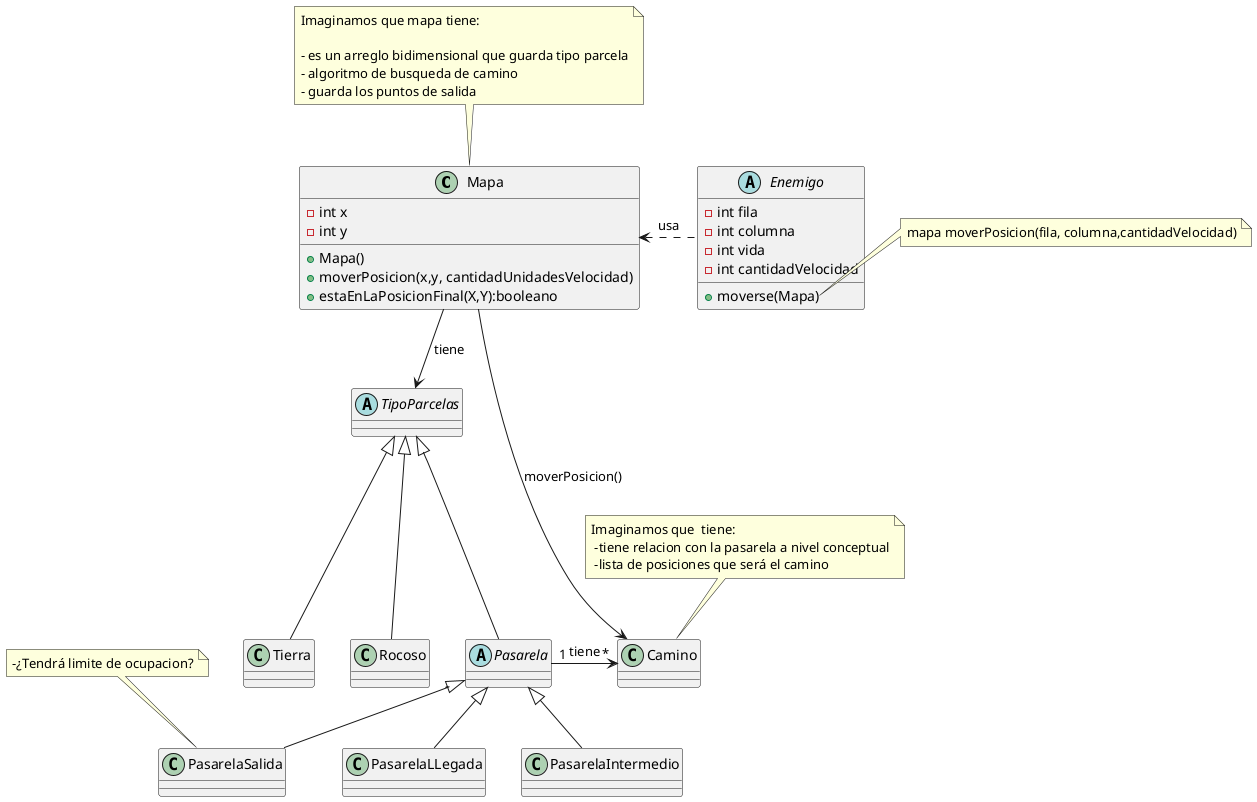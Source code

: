 @startuml
class Mapa{
    -int x
    -int y
    +Mapa()
    +moverPosicion(x,y, cantidadUnidadesVelocidad)
    +estaEnLaPosicionFinal(X,Y):booleano
}

class Camino{
}

abstract class Enemigo{
    -int fila
    -int columna
    -int vida
    -int cantidadVelocidad
    +moverse(Mapa)
}

abstract class TipoParcelas{}

abstract class Pasarela{}
class PasarelaSalida{}

class PasarelaLLegada{}

class Rocoso{}

class Tierra{}

note top of Camino
 Imaginamos que  tiene:
  -tiene relacion con la pasarela a nivel conceptual
  -lista de posiciones que será el camino
end note

note top of Mapa
 Imaginamos que mapa tiene:

 - es un arreglo bidimensional que guarda tipo parcela
 - algoritmo de busqueda de camino
 - guarda los puntos de salida
end note

note top of PasarelaSalida
 -¿Tendrá limite de ocupacion?
end note

note right of Enemigo::moverse
  mapa moverPosicion(fila, columna,cantidadVelocidad)
end note



Mapa -> Camino: moverPosicion()
Mapa --> TipoParcelas: tiene

Enemigo .left.> Mapa: usa

TipoParcelas <|--- Pasarela
TipoParcelas <|--- Rocoso
TipoParcelas <|--- Tierra

Pasarela <|--PasarelaLLegada
Pasarela <|--PasarelaSalida
Pasarela <|--PasarelaIntermedio
Pasarela "1"->"*" Camino: tiene



@enduml